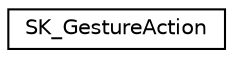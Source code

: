 digraph G
{
  edge [fontname="Helvetica",fontsize="10",labelfontname="Helvetica",labelfontsize="10"];
  node [fontname="Helvetica",fontsize="10",shape=record];
  rankdir=LR;
  Node1 [label="SK_GestureAction",height=0.2,width=0.4,color="black", fillcolor="white", style="filled",URL="$d9/d18/structSK__GestureAction.html"];
}
